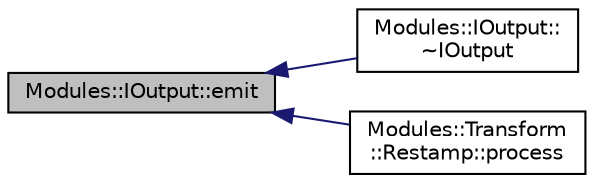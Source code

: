 digraph "Modules::IOutput::emit"
{
 // INTERACTIVE_SVG=YES
  edge [fontname="Helvetica",fontsize="10",labelfontname="Helvetica",labelfontsize="10"];
  node [fontname="Helvetica",fontsize="10",shape=record];
  rankdir="LR";
  Node1 [label="Modules::IOutput::emit",height=0.2,width=0.4,color="black", fillcolor="grey75", style="filled", fontcolor="black"];
  Node1 -> Node2 [dir="back",color="midnightblue",fontsize="10",style="solid",fontname="Helvetica"];
  Node2 [label="Modules::IOutput::\l~IOutput",height=0.2,width=0.4,color="black", fillcolor="white", style="filled",URL="$struct_modules_1_1_i_output.html#a3b840b867e65d1091b7a53418df20c3a"];
  Node1 -> Node3 [dir="back",color="midnightblue",fontsize="10",style="solid",fontname="Helvetica"];
  Node3 [label="Modules::Transform\l::Restamp::process",height=0.2,width=0.4,color="black", fillcolor="white", style="filled",URL="$class_modules_1_1_transform_1_1_restamp.html#a1f2221a52c614e461c06454b086a9883"];
}
